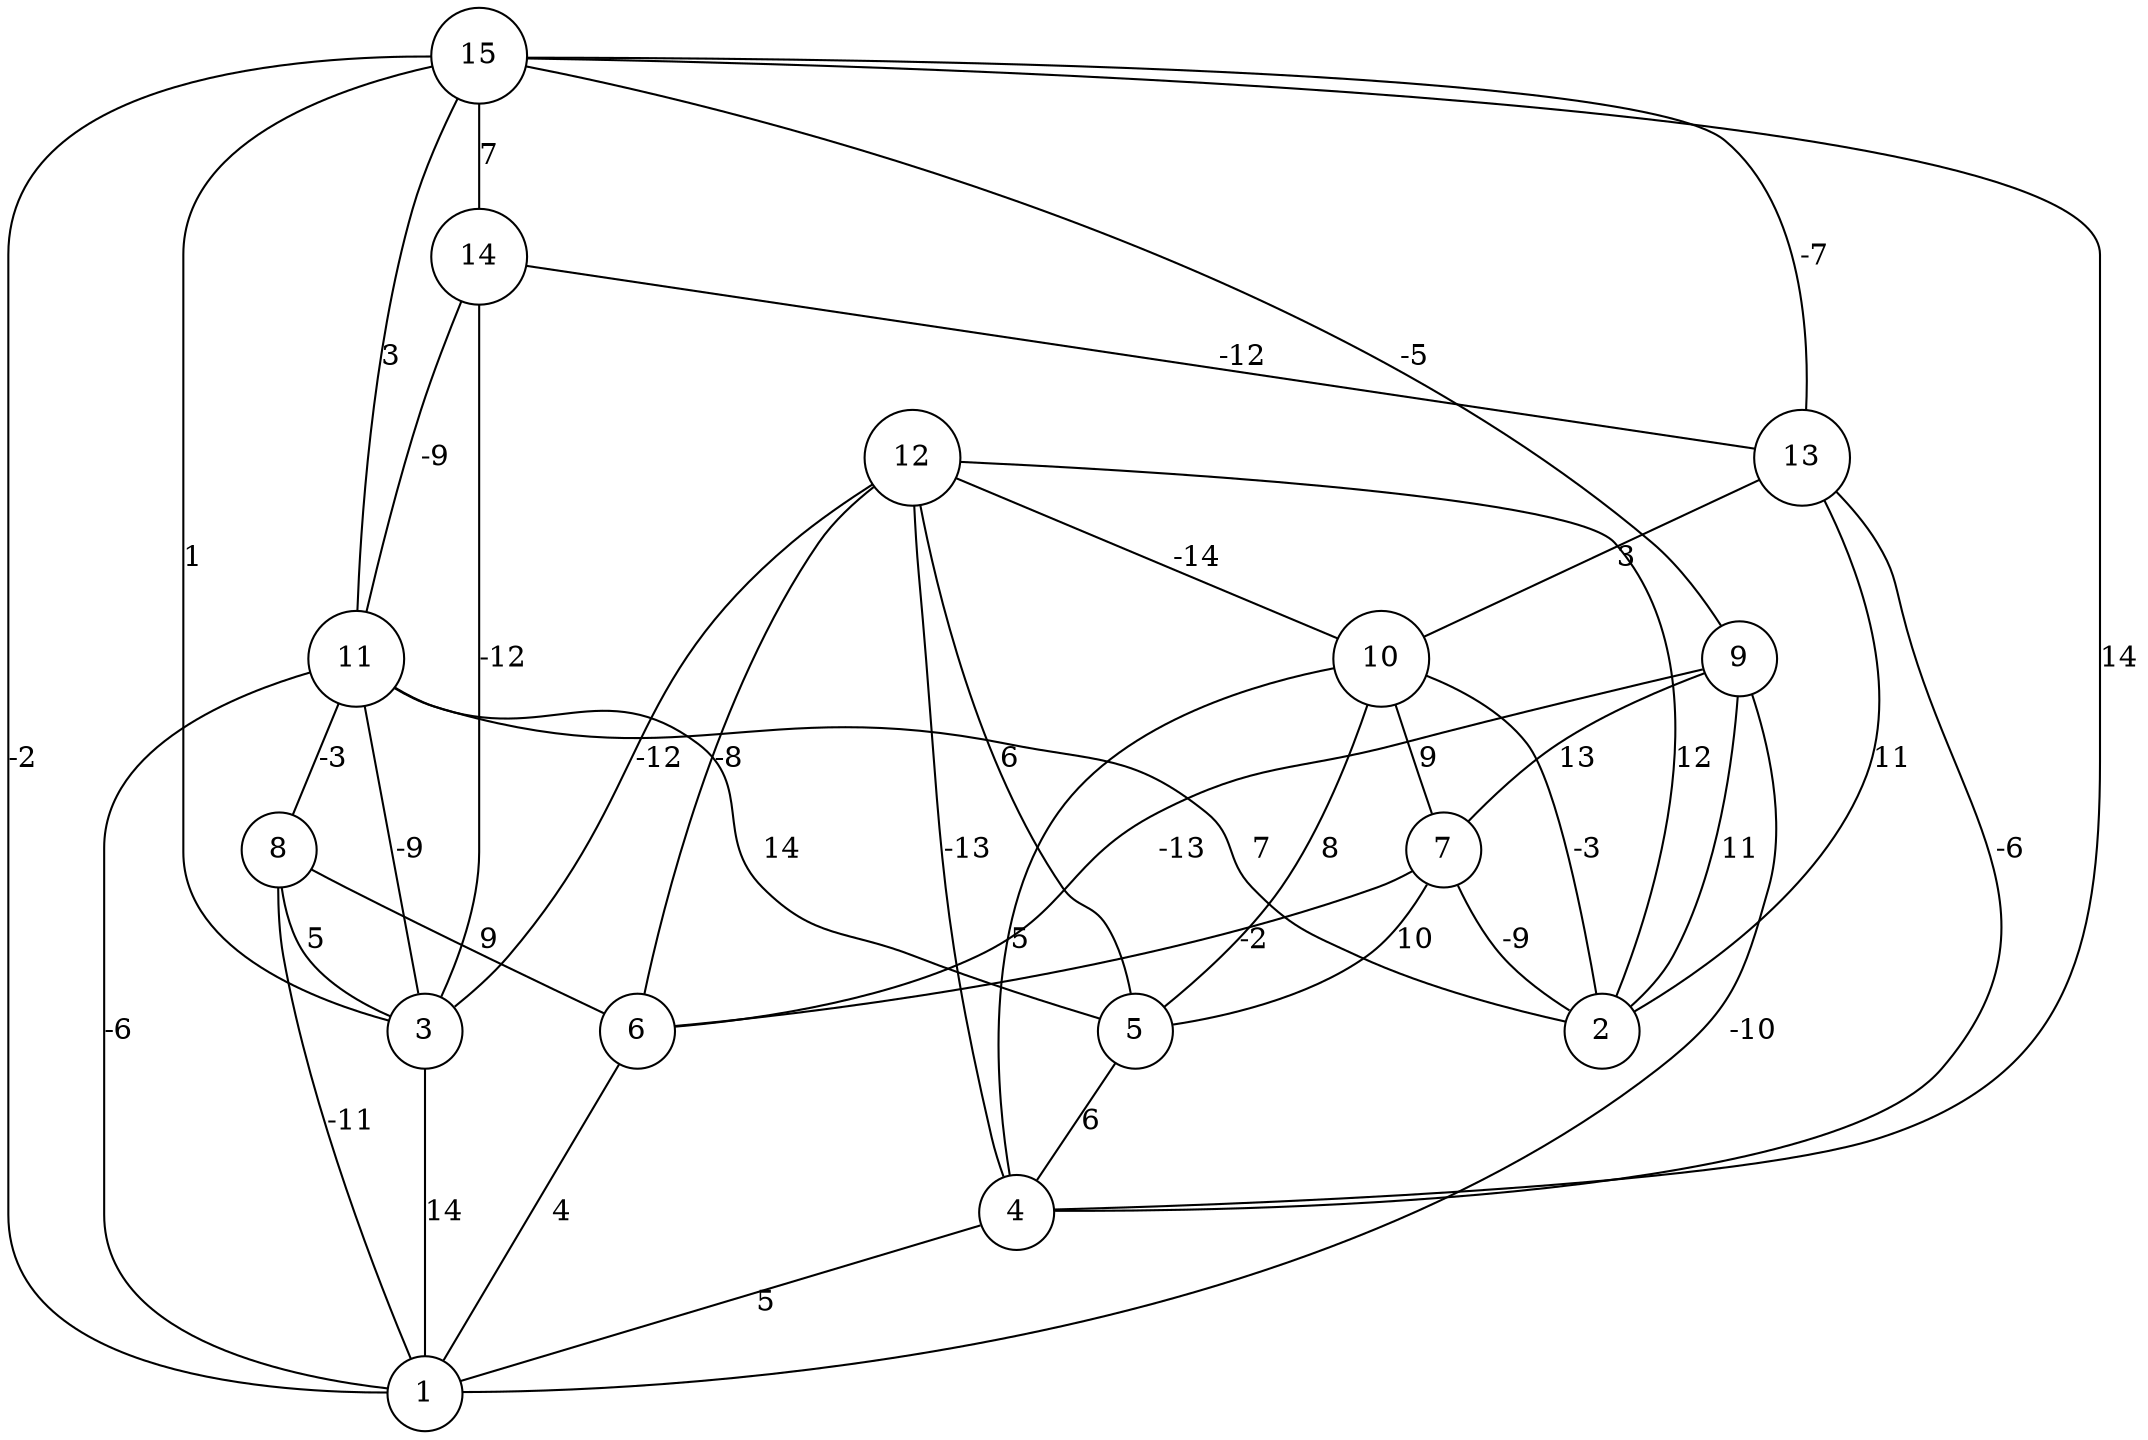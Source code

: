 graph { 
	 fontname="Helvetica,Arial,sans-serif" 
	 node [shape = circle]; 
	 15 -- 1 [label = "-2"];
	 15 -- 3 [label = "1"];
	 15 -- 4 [label = "14"];
	 15 -- 9 [label = "-5"];
	 15 -- 11 [label = "3"];
	 15 -- 13 [label = "-7"];
	 15 -- 14 [label = "7"];
	 14 -- 3 [label = "-12"];
	 14 -- 11 [label = "-9"];
	 14 -- 13 [label = "-12"];
	 13 -- 2 [label = "11"];
	 13 -- 4 [label = "-6"];
	 13 -- 10 [label = "3"];
	 12 -- 2 [label = "12"];
	 12 -- 3 [label = "-12"];
	 12 -- 4 [label = "-13"];
	 12 -- 5 [label = "6"];
	 12 -- 6 [label = "-8"];
	 12 -- 10 [label = "-14"];
	 11 -- 1 [label = "-6"];
	 11 -- 2 [label = "7"];
	 11 -- 3 [label = "-9"];
	 11 -- 5 [label = "14"];
	 11 -- 8 [label = "-3"];
	 10 -- 2 [label = "-3"];
	 10 -- 4 [label = "5"];
	 10 -- 5 [label = "8"];
	 10 -- 7 [label = "9"];
	 9 -- 1 [label = "-10"];
	 9 -- 2 [label = "11"];
	 9 -- 6 [label = "-13"];
	 9 -- 7 [label = "13"];
	 8 -- 1 [label = "-11"];
	 8 -- 3 [label = "5"];
	 8 -- 6 [label = "9"];
	 7 -- 2 [label = "-9"];
	 7 -- 5 [label = "10"];
	 7 -- 6 [label = "-2"];
	 6 -- 1 [label = "4"];
	 5 -- 4 [label = "6"];
	 4 -- 1 [label = "5"];
	 3 -- 1 [label = "14"];
	 1;
	 2;
	 3;
	 4;
	 5;
	 6;
	 7;
	 8;
	 9;
	 10;
	 11;
	 12;
	 13;
	 14;
	 15;
}
